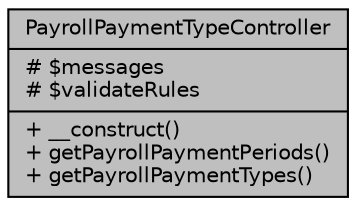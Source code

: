 digraph "PayrollPaymentTypeController"
{
 // LATEX_PDF_SIZE
  bgcolor="transparent";
  edge [fontname="Helvetica",fontsize="10",labelfontname="Helvetica",labelfontsize="10"];
  node [fontname="Helvetica",fontsize="10",shape=record];
  Node1 [label="{PayrollPaymentTypeController\n|# $messages\l# $validateRules\l|+ __construct()\l+ getPayrollPaymentPeriods()\l+ getPayrollPaymentTypes()\l}",height=0.2,width=0.4,color="black", fillcolor="grey75", style="filled", fontcolor="black",tooltip="Controlador de tipos de pago."];
}

